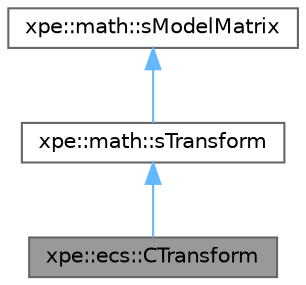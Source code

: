 digraph "xpe::ecs::CTransform"
{
 // LATEX_PDF_SIZE
  bgcolor="transparent";
  edge [fontname=Helvetica,fontsize=10,labelfontname=Helvetica,labelfontsize=10];
  node [fontname=Helvetica,fontsize=10,shape=box,height=0.2,width=0.4];
  Node1 [id="Node000001",label="xpe::ecs::CTransform",height=0.2,width=0.4,color="gray40", fillcolor="grey60", style="filled", fontcolor="black",tooltip=" "];
  Node2 -> Node1 [id="edge5_Node000001_Node000002",dir="back",color="steelblue1",style="solid",tooltip=" "];
  Node2 [id="Node000002",label="xpe::math::sTransform",height=0.2,width=0.4,color="gray40", fillcolor="white", style="filled",URL="$structxpe_1_1math_1_1s_transform.html",tooltip=" "];
  Node3 -> Node2 [id="edge6_Node000002_Node000003",dir="back",color="steelblue1",style="solid",tooltip=" "];
  Node3 [id="Node000003",label="xpe::math::sModelMatrix",height=0.2,width=0.4,color="gray40", fillcolor="white", style="filled",URL="$structxpe_1_1math_1_1s_model_matrix.html",tooltip=" "];
}

